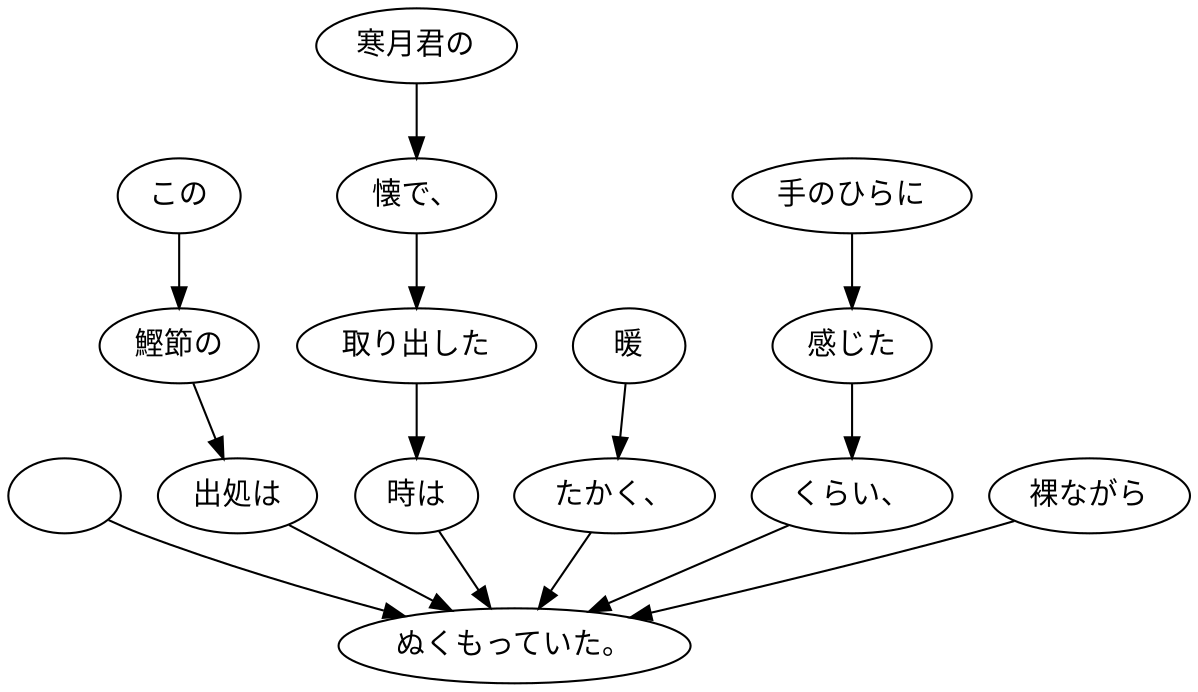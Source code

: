digraph graph7685 {
	node0 [label="　"];
	node1 [label="この"];
	node2 [label="鰹節の"];
	node3 [label="出処は"];
	node4 [label="寒月君の"];
	node5 [label="懐で、"];
	node6 [label="取り出した"];
	node7 [label="時は"];
	node8 [label="暖"];
	node9 [label="たかく、"];
	node10 [label="手のひらに"];
	node11 [label="感じた"];
	node12 [label="くらい、"];
	node13 [label="裸ながら"];
	node14 [label="ぬくもっていた。"];
	node0 -> node14;
	node1 -> node2;
	node2 -> node3;
	node3 -> node14;
	node4 -> node5;
	node5 -> node6;
	node6 -> node7;
	node7 -> node14;
	node8 -> node9;
	node9 -> node14;
	node10 -> node11;
	node11 -> node12;
	node12 -> node14;
	node13 -> node14;
}
